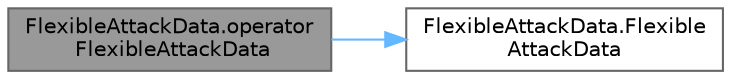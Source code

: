 digraph "FlexibleAttackData.operator FlexibleAttackData"
{
 // LATEX_PDF_SIZE
  bgcolor="transparent";
  edge [fontname=Helvetica,fontsize=10,labelfontname=Helvetica,labelfontsize=10];
  node [fontname=Helvetica,fontsize=10,shape=box,height=0.2,width=0.4];
  rankdir="LR";
  Node1 [id="Node000001",label="FlexibleAttackData.operator\l FlexibleAttackData",height=0.2,width=0.4,color="gray40", fillcolor="grey60", style="filled", fontcolor="black",tooltip=" "];
  Node1 -> Node2 [id="edge1_Node000001_Node000002",color="steelblue1",style="solid",tooltip=" "];
  Node2 [id="Node000002",label="FlexibleAttackData.Flexible\lAttackData",height=0.2,width=0.4,color="grey40", fillcolor="white", style="filled",URL="$class_flexible_attack_data.html#a157cc838a21d67513ee129bb60b14f3e",tooltip=" "];
}
